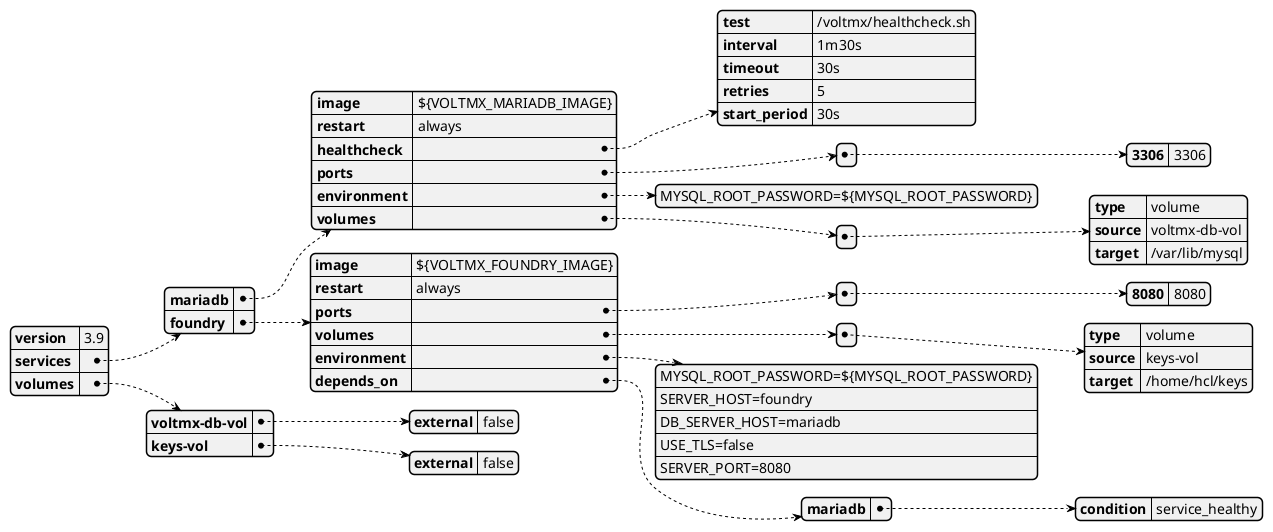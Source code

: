 @startyaml DockerCompose
version: "3.9"
services:
  mariadb:
    image: ${VOLTMX_MARIADB_IMAGE}
    restart: always
    healthcheck:
      test: /voltmx/healthcheck.sh
      interval: 1m30s
      timeout: 30s
      retries: 5
      start_period: 30s
    ports:
      - 3306:3306
    environment:
      - MYSQL_ROOT_PASSWORD=${MYSQL_ROOT_PASSWORD} 
    volumes:
      - type: volume
        source: voltmx-db-vol
        target: /var/lib/mysql

  foundry:
    image: ${VOLTMX_FOUNDRY_IMAGE}
    restart: always
    ports:
      - 8080:8080
    volumes:
      - type: volume
        source: keys-vol
        target: /home/hcl/keys  
    environment:
      - MYSQL_ROOT_PASSWORD=${MYSQL_ROOT_PASSWORD}
      - SERVER_HOST=foundry
      - DB_SERVER_HOST=mariadb
      - USE_TLS=false
      - SERVER_PORT=8080
    depends_on:
      mariadb:
        condition: service_healthy

volumes:
  voltmx-db-vol:
    external: false
  keys-vol:
    external: false

@endyaml
